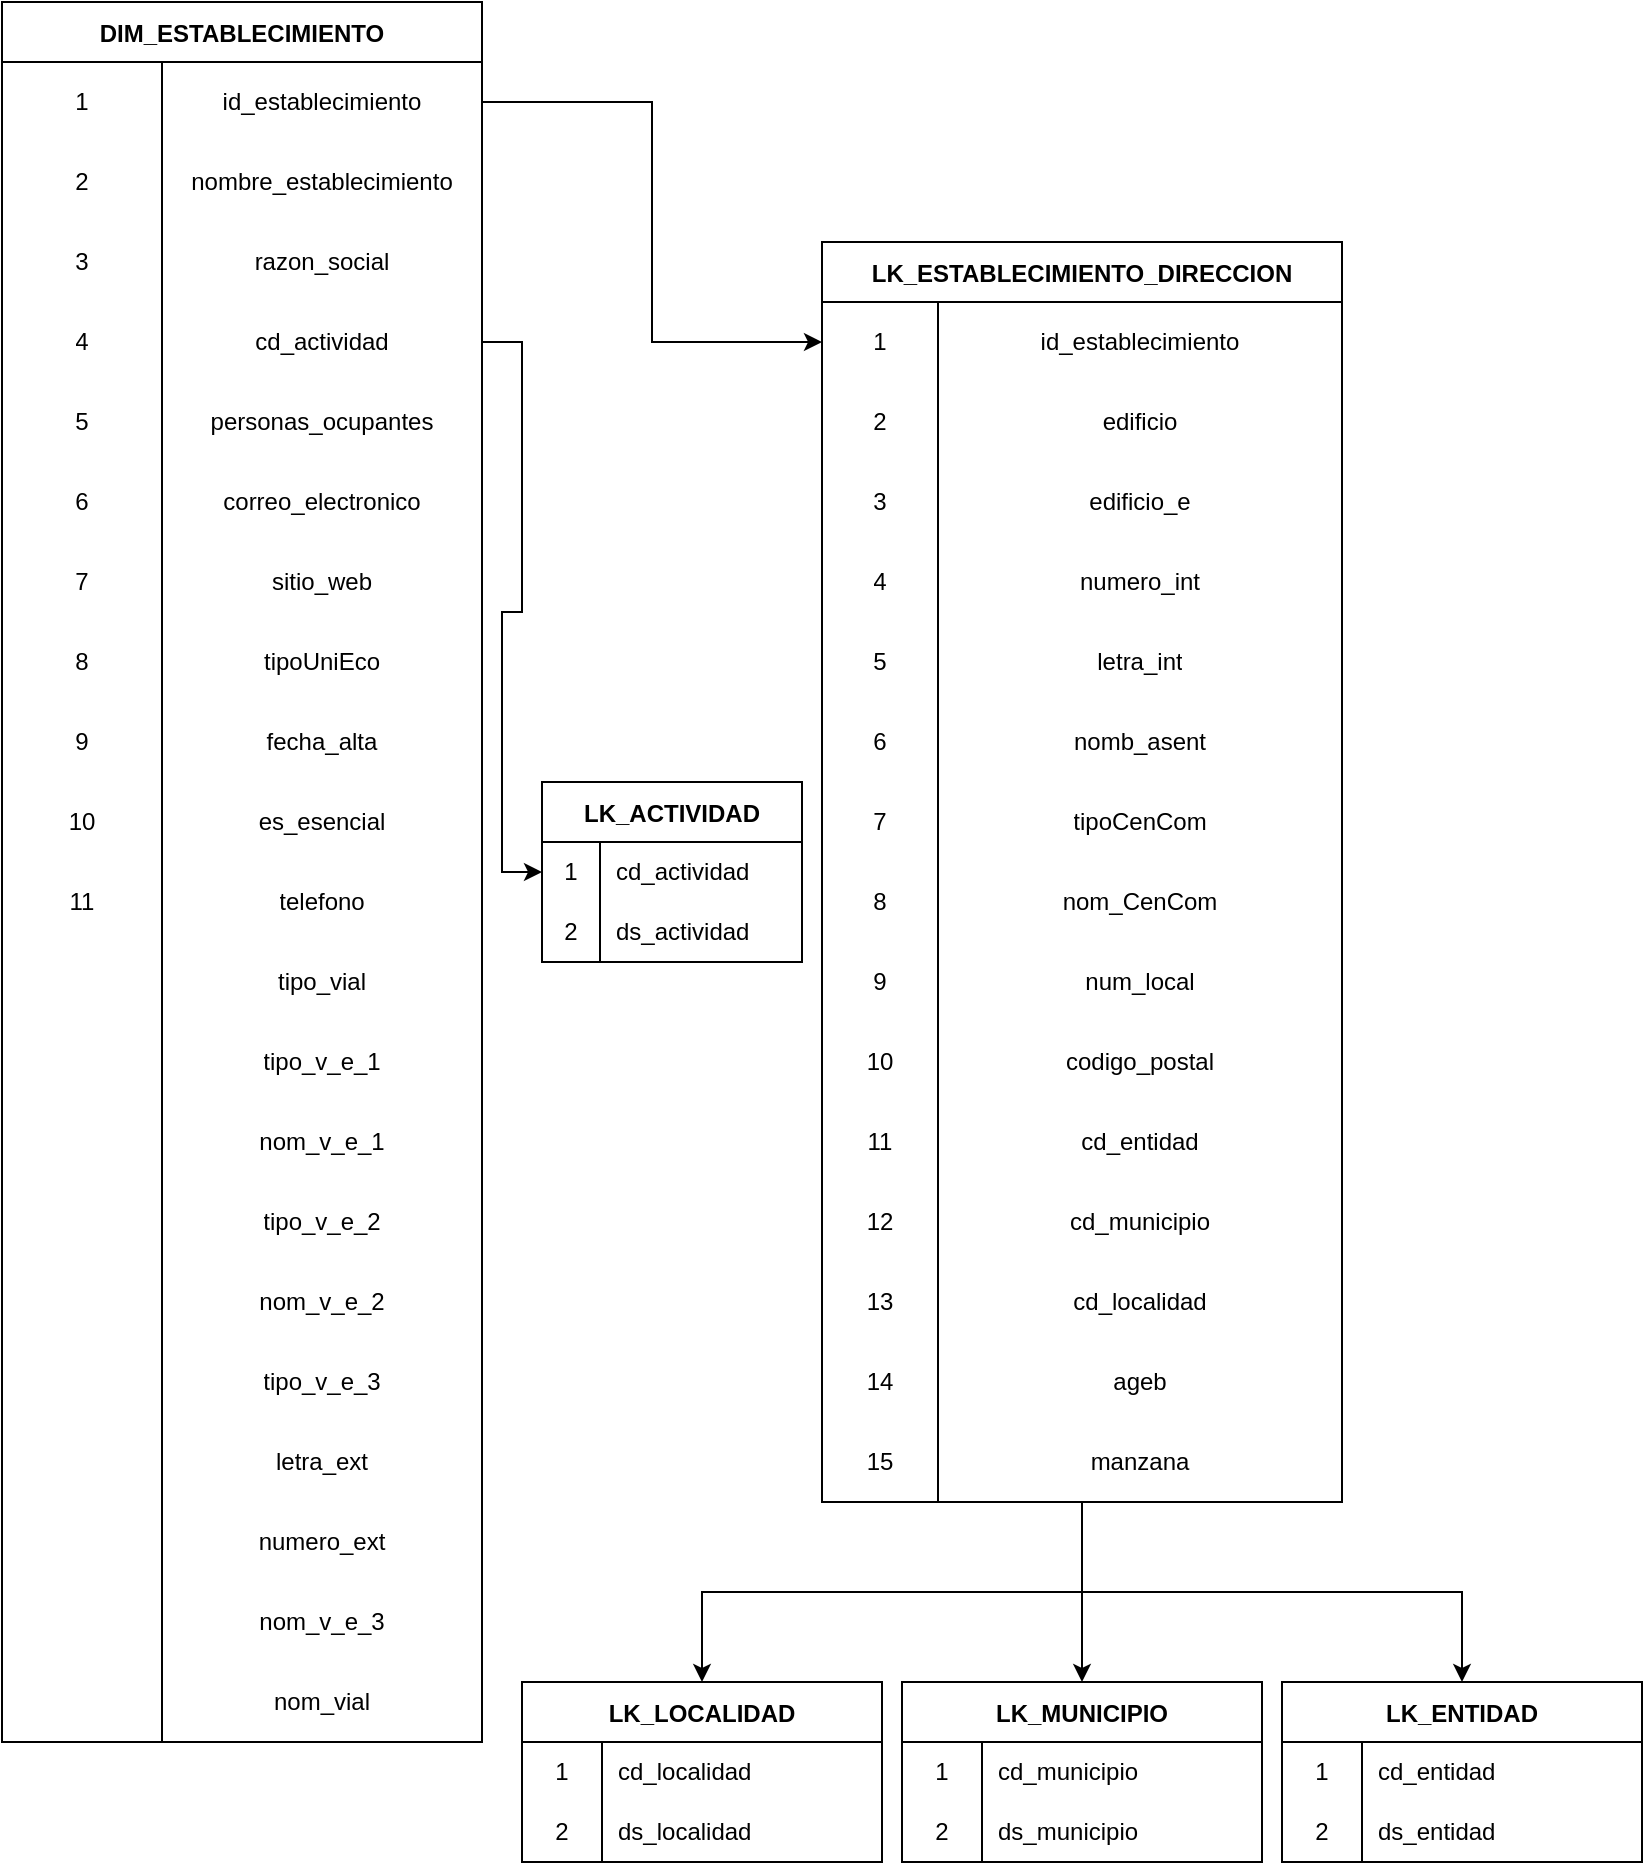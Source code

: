 <mxfile version="20.5.1" type="github">
  <diagram id="R2lEEEUBdFMjLlhIrx00" name="Page-1">
    <mxGraphModel dx="2031" dy="1089" grid="1" gridSize="10" guides="1" tooltips="1" connect="1" arrows="1" fold="1" page="1" pageScale="1" pageWidth="850" pageHeight="1100" math="0" shadow="0" extFonts="Permanent Marker^https://fonts.googleapis.com/css?family=Permanent+Marker">
      <root>
        <mxCell id="0" />
        <mxCell id="1" parent="0" />
        <mxCell id="fJDKYjks0tfCawxSpTPQ-397" style="edgeStyle=orthogonalEdgeStyle;rounded=0;orthogonalLoop=1;jettySize=auto;html=1;exitX=1;exitY=0.5;exitDx=0;exitDy=0;" edge="1" parent="1" source="fJDKYjks0tfCawxSpTPQ-106" target="fJDKYjks0tfCawxSpTPQ-233">
          <mxGeometry relative="1" as="geometry" />
        </mxCell>
        <mxCell id="fJDKYjks0tfCawxSpTPQ-82" value="DIM_ESTABLECIMIENTO" style="shape=table;startSize=30;container=1;collapsible=0;childLayout=tableLayout;fixedRows=1;rowLines=0;fontStyle=1;" vertex="1" parent="1">
          <mxGeometry x="30" y="140" width="240" height="870" as="geometry" />
        </mxCell>
        <mxCell id="fJDKYjks0tfCawxSpTPQ-106" value="" style="shape=tableRow;horizontal=0;startSize=0;swimlaneHead=0;swimlaneBody=0;top=0;left=0;bottom=0;right=0;collapsible=0;dropTarget=0;fillColor=none;points=[[0,0.5],[1,0.5]];portConstraint=eastwest;" vertex="1" parent="fJDKYjks0tfCawxSpTPQ-82">
          <mxGeometry y="30" width="240" height="40" as="geometry" />
        </mxCell>
        <mxCell id="fJDKYjks0tfCawxSpTPQ-107" value="1" style="shape=partialRectangle;html=1;whiteSpace=wrap;connectable=0;overflow=hidden;fillColor=none;top=0;left=0;bottom=0;right=0;pointerEvents=1;" vertex="1" parent="fJDKYjks0tfCawxSpTPQ-106">
          <mxGeometry width="80" height="40" as="geometry">
            <mxRectangle width="80" height="40" as="alternateBounds" />
          </mxGeometry>
        </mxCell>
        <mxCell id="fJDKYjks0tfCawxSpTPQ-165" value="&lt;pre style=&quot;box-sizing: unset; font-family: var(--jp-code-font-family); font-size: var(--jp-code-font-size); line-height: var(--jp-code-line-height); color: var(--jp-content-font-color1); border: none; margin-top: 0px; margin-bottom: 0px; padding: 0px; overflow: auto; word-break: break-all; overflow-wrap: break-word; text-align: left; background-color: rgb(255, 255, 255);&quot;&gt;id_establecimiento&lt;/pre&gt;" style="shape=partialRectangle;html=1;whiteSpace=wrap;connectable=0;overflow=hidden;fillColor=none;top=0;left=0;bottom=0;right=0;pointerEvents=1;" vertex="1" parent="fJDKYjks0tfCawxSpTPQ-106">
          <mxGeometry x="80" width="160" height="40" as="geometry">
            <mxRectangle width="160" height="40" as="alternateBounds" />
          </mxGeometry>
        </mxCell>
        <mxCell id="fJDKYjks0tfCawxSpTPQ-108" value="" style="shape=tableRow;horizontal=0;startSize=0;swimlaneHead=0;swimlaneBody=0;top=0;left=0;bottom=0;right=0;collapsible=0;dropTarget=0;fillColor=none;points=[[0,0.5],[1,0.5]];portConstraint=eastwest;" vertex="1" parent="fJDKYjks0tfCawxSpTPQ-82">
          <mxGeometry y="70" width="240" height="40" as="geometry" />
        </mxCell>
        <mxCell id="fJDKYjks0tfCawxSpTPQ-109" value="2" style="shape=partialRectangle;html=1;whiteSpace=wrap;connectable=0;overflow=hidden;fillColor=none;top=0;left=0;bottom=0;right=0;pointerEvents=1;" vertex="1" parent="fJDKYjks0tfCawxSpTPQ-108">
          <mxGeometry width="80" height="40" as="geometry">
            <mxRectangle width="80" height="40" as="alternateBounds" />
          </mxGeometry>
        </mxCell>
        <mxCell id="fJDKYjks0tfCawxSpTPQ-164" value="nombre_establecimiento" style="shape=partialRectangle;html=1;whiteSpace=wrap;connectable=0;overflow=hidden;fillColor=none;top=0;left=0;bottom=0;right=0;pointerEvents=1;" vertex="1" parent="fJDKYjks0tfCawxSpTPQ-108">
          <mxGeometry x="80" width="160" height="40" as="geometry">
            <mxRectangle width="160" height="40" as="alternateBounds" />
          </mxGeometry>
        </mxCell>
        <mxCell id="fJDKYjks0tfCawxSpTPQ-110" value="" style="shape=tableRow;horizontal=0;startSize=0;swimlaneHead=0;swimlaneBody=0;top=0;left=0;bottom=0;right=0;collapsible=0;dropTarget=0;fillColor=none;points=[[0,0.5],[1,0.5]];portConstraint=eastwest;" vertex="1" parent="fJDKYjks0tfCawxSpTPQ-82">
          <mxGeometry y="110" width="240" height="40" as="geometry" />
        </mxCell>
        <mxCell id="fJDKYjks0tfCawxSpTPQ-111" value="3" style="shape=partialRectangle;html=1;whiteSpace=wrap;connectable=0;overflow=hidden;fillColor=none;top=0;left=0;bottom=0;right=0;pointerEvents=1;" vertex="1" parent="fJDKYjks0tfCawxSpTPQ-110">
          <mxGeometry width="80" height="40" as="geometry">
            <mxRectangle width="80" height="40" as="alternateBounds" />
          </mxGeometry>
        </mxCell>
        <mxCell id="fJDKYjks0tfCawxSpTPQ-163" value="razon_social" style="shape=partialRectangle;html=1;whiteSpace=wrap;connectable=0;overflow=hidden;fillColor=none;top=0;left=0;bottom=0;right=0;pointerEvents=1;" vertex="1" parent="fJDKYjks0tfCawxSpTPQ-110">
          <mxGeometry x="80" width="160" height="40" as="geometry">
            <mxRectangle width="160" height="40" as="alternateBounds" />
          </mxGeometry>
        </mxCell>
        <mxCell id="fJDKYjks0tfCawxSpTPQ-112" value="" style="shape=tableRow;horizontal=0;startSize=0;swimlaneHead=0;swimlaneBody=0;top=0;left=0;bottom=0;right=0;collapsible=0;dropTarget=0;fillColor=none;points=[[0,0.5],[1,0.5]];portConstraint=eastwest;" vertex="1" parent="fJDKYjks0tfCawxSpTPQ-82">
          <mxGeometry y="150" width="240" height="40" as="geometry" />
        </mxCell>
        <mxCell id="fJDKYjks0tfCawxSpTPQ-113" value="4" style="shape=partialRectangle;html=1;whiteSpace=wrap;connectable=0;overflow=hidden;fillColor=none;top=0;left=0;bottom=0;right=0;pointerEvents=1;" vertex="1" parent="fJDKYjks0tfCawxSpTPQ-112">
          <mxGeometry width="80" height="40" as="geometry">
            <mxRectangle width="80" height="40" as="alternateBounds" />
          </mxGeometry>
        </mxCell>
        <mxCell id="fJDKYjks0tfCawxSpTPQ-162" value="cd_actividad" style="shape=partialRectangle;html=1;whiteSpace=wrap;connectable=0;overflow=hidden;fillColor=none;top=0;left=0;bottom=0;right=0;pointerEvents=1;" vertex="1" parent="fJDKYjks0tfCawxSpTPQ-112">
          <mxGeometry x="80" width="160" height="40" as="geometry">
            <mxRectangle width="160" height="40" as="alternateBounds" />
          </mxGeometry>
        </mxCell>
        <mxCell id="fJDKYjks0tfCawxSpTPQ-114" value="" style="shape=tableRow;horizontal=0;startSize=0;swimlaneHead=0;swimlaneBody=0;top=0;left=0;bottom=0;right=0;collapsible=0;dropTarget=0;fillColor=none;points=[[0,0.5],[1,0.5]];portConstraint=eastwest;" vertex="1" parent="fJDKYjks0tfCawxSpTPQ-82">
          <mxGeometry y="190" width="240" height="40" as="geometry" />
        </mxCell>
        <mxCell id="fJDKYjks0tfCawxSpTPQ-115" value="5" style="shape=partialRectangle;html=1;whiteSpace=wrap;connectable=0;overflow=hidden;fillColor=none;top=0;left=0;bottom=0;right=0;pointerEvents=1;" vertex="1" parent="fJDKYjks0tfCawxSpTPQ-114">
          <mxGeometry width="80" height="40" as="geometry">
            <mxRectangle width="80" height="40" as="alternateBounds" />
          </mxGeometry>
        </mxCell>
        <mxCell id="fJDKYjks0tfCawxSpTPQ-161" value="personas_ocupantes" style="shape=partialRectangle;html=1;whiteSpace=wrap;connectable=0;overflow=hidden;fillColor=none;top=0;left=0;bottom=0;right=0;pointerEvents=1;" vertex="1" parent="fJDKYjks0tfCawxSpTPQ-114">
          <mxGeometry x="80" width="160" height="40" as="geometry">
            <mxRectangle width="160" height="40" as="alternateBounds" />
          </mxGeometry>
        </mxCell>
        <mxCell id="fJDKYjks0tfCawxSpTPQ-116" value="" style="shape=tableRow;horizontal=0;startSize=0;swimlaneHead=0;swimlaneBody=0;top=0;left=0;bottom=0;right=0;collapsible=0;dropTarget=0;fillColor=none;points=[[0,0.5],[1,0.5]];portConstraint=eastwest;" vertex="1" parent="fJDKYjks0tfCawxSpTPQ-82">
          <mxGeometry y="230" width="240" height="40" as="geometry" />
        </mxCell>
        <mxCell id="fJDKYjks0tfCawxSpTPQ-117" value="6" style="shape=partialRectangle;html=1;whiteSpace=wrap;connectable=0;overflow=hidden;fillColor=none;top=0;left=0;bottom=0;right=0;pointerEvents=1;" vertex="1" parent="fJDKYjks0tfCawxSpTPQ-116">
          <mxGeometry width="80" height="40" as="geometry">
            <mxRectangle width="80" height="40" as="alternateBounds" />
          </mxGeometry>
        </mxCell>
        <mxCell id="fJDKYjks0tfCawxSpTPQ-160" value="correo_electronico" style="shape=partialRectangle;html=1;whiteSpace=wrap;connectable=0;overflow=hidden;fillColor=none;top=0;left=0;bottom=0;right=0;pointerEvents=1;" vertex="1" parent="fJDKYjks0tfCawxSpTPQ-116">
          <mxGeometry x="80" width="160" height="40" as="geometry">
            <mxRectangle width="160" height="40" as="alternateBounds" />
          </mxGeometry>
        </mxCell>
        <mxCell id="fJDKYjks0tfCawxSpTPQ-118" value="" style="shape=tableRow;horizontal=0;startSize=0;swimlaneHead=0;swimlaneBody=0;top=0;left=0;bottom=0;right=0;collapsible=0;dropTarget=0;fillColor=none;points=[[0,0.5],[1,0.5]];portConstraint=eastwest;" vertex="1" parent="fJDKYjks0tfCawxSpTPQ-82">
          <mxGeometry y="270" width="240" height="40" as="geometry" />
        </mxCell>
        <mxCell id="fJDKYjks0tfCawxSpTPQ-119" value="7" style="shape=partialRectangle;html=1;whiteSpace=wrap;connectable=0;overflow=hidden;fillColor=none;top=0;left=0;bottom=0;right=0;pointerEvents=1;" vertex="1" parent="fJDKYjks0tfCawxSpTPQ-118">
          <mxGeometry width="80" height="40" as="geometry">
            <mxRectangle width="80" height="40" as="alternateBounds" />
          </mxGeometry>
        </mxCell>
        <mxCell id="fJDKYjks0tfCawxSpTPQ-159" value="sitio_web" style="shape=partialRectangle;html=1;whiteSpace=wrap;connectable=0;overflow=hidden;fillColor=none;top=0;left=0;bottom=0;right=0;pointerEvents=1;" vertex="1" parent="fJDKYjks0tfCawxSpTPQ-118">
          <mxGeometry x="80" width="160" height="40" as="geometry">
            <mxRectangle width="160" height="40" as="alternateBounds" />
          </mxGeometry>
        </mxCell>
        <mxCell id="fJDKYjks0tfCawxSpTPQ-120" value="" style="shape=tableRow;horizontal=0;startSize=0;swimlaneHead=0;swimlaneBody=0;top=0;left=0;bottom=0;right=0;collapsible=0;dropTarget=0;fillColor=none;points=[[0,0.5],[1,0.5]];portConstraint=eastwest;" vertex="1" parent="fJDKYjks0tfCawxSpTPQ-82">
          <mxGeometry y="310" width="240" height="40" as="geometry" />
        </mxCell>
        <mxCell id="fJDKYjks0tfCawxSpTPQ-121" value="8" style="shape=partialRectangle;html=1;whiteSpace=wrap;connectable=0;overflow=hidden;fillColor=none;top=0;left=0;bottom=0;right=0;pointerEvents=1;" vertex="1" parent="fJDKYjks0tfCawxSpTPQ-120">
          <mxGeometry width="80" height="40" as="geometry">
            <mxRectangle width="80" height="40" as="alternateBounds" />
          </mxGeometry>
        </mxCell>
        <mxCell id="fJDKYjks0tfCawxSpTPQ-158" value="tipoUniEco" style="shape=partialRectangle;html=1;whiteSpace=wrap;connectable=0;overflow=hidden;fillColor=none;top=0;left=0;bottom=0;right=0;pointerEvents=1;" vertex="1" parent="fJDKYjks0tfCawxSpTPQ-120">
          <mxGeometry x="80" width="160" height="40" as="geometry">
            <mxRectangle width="160" height="40" as="alternateBounds" />
          </mxGeometry>
        </mxCell>
        <mxCell id="fJDKYjks0tfCawxSpTPQ-122" value="" style="shape=tableRow;horizontal=0;startSize=0;swimlaneHead=0;swimlaneBody=0;top=0;left=0;bottom=0;right=0;collapsible=0;dropTarget=0;fillColor=none;points=[[0,0.5],[1,0.5]];portConstraint=eastwest;" vertex="1" parent="fJDKYjks0tfCawxSpTPQ-82">
          <mxGeometry y="350" width="240" height="40" as="geometry" />
        </mxCell>
        <mxCell id="fJDKYjks0tfCawxSpTPQ-123" value="9" style="shape=partialRectangle;html=1;whiteSpace=wrap;connectable=0;overflow=hidden;fillColor=none;top=0;left=0;bottom=0;right=0;pointerEvents=1;" vertex="1" parent="fJDKYjks0tfCawxSpTPQ-122">
          <mxGeometry width="80" height="40" as="geometry">
            <mxRectangle width="80" height="40" as="alternateBounds" />
          </mxGeometry>
        </mxCell>
        <mxCell id="fJDKYjks0tfCawxSpTPQ-157" value="fecha_alta" style="shape=partialRectangle;html=1;whiteSpace=wrap;connectable=0;overflow=hidden;fillColor=none;top=0;left=0;bottom=0;right=0;pointerEvents=1;" vertex="1" parent="fJDKYjks0tfCawxSpTPQ-122">
          <mxGeometry x="80" width="160" height="40" as="geometry">
            <mxRectangle width="160" height="40" as="alternateBounds" />
          </mxGeometry>
        </mxCell>
        <mxCell id="fJDKYjks0tfCawxSpTPQ-124" value="" style="shape=tableRow;horizontal=0;startSize=0;swimlaneHead=0;swimlaneBody=0;top=0;left=0;bottom=0;right=0;collapsible=0;dropTarget=0;fillColor=none;points=[[0,0.5],[1,0.5]];portConstraint=eastwest;" vertex="1" parent="fJDKYjks0tfCawxSpTPQ-82">
          <mxGeometry y="390" width="240" height="40" as="geometry" />
        </mxCell>
        <mxCell id="fJDKYjks0tfCawxSpTPQ-125" value="10" style="shape=partialRectangle;html=1;whiteSpace=wrap;connectable=0;overflow=hidden;fillColor=none;top=0;left=0;bottom=0;right=0;pointerEvents=1;" vertex="1" parent="fJDKYjks0tfCawxSpTPQ-124">
          <mxGeometry width="80" height="40" as="geometry">
            <mxRectangle width="80" height="40" as="alternateBounds" />
          </mxGeometry>
        </mxCell>
        <mxCell id="fJDKYjks0tfCawxSpTPQ-156" value="es_esencial" style="shape=partialRectangle;html=1;whiteSpace=wrap;connectable=0;overflow=hidden;fillColor=none;top=0;left=0;bottom=0;right=0;pointerEvents=1;" vertex="1" parent="fJDKYjks0tfCawxSpTPQ-124">
          <mxGeometry x="80" width="160" height="40" as="geometry">
            <mxRectangle width="160" height="40" as="alternateBounds" />
          </mxGeometry>
        </mxCell>
        <mxCell id="fJDKYjks0tfCawxSpTPQ-285" value="" style="shape=tableRow;horizontal=0;startSize=0;swimlaneHead=0;swimlaneBody=0;top=0;left=0;bottom=0;right=0;collapsible=0;dropTarget=0;fillColor=none;points=[[0,0.5],[1,0.5]];portConstraint=eastwest;" vertex="1" parent="fJDKYjks0tfCawxSpTPQ-82">
          <mxGeometry y="430" width="240" height="40" as="geometry" />
        </mxCell>
        <mxCell id="fJDKYjks0tfCawxSpTPQ-286" value="11" style="shape=partialRectangle;html=1;whiteSpace=wrap;connectable=0;overflow=hidden;fillColor=none;top=0;left=0;bottom=0;right=0;pointerEvents=1;" vertex="1" parent="fJDKYjks0tfCawxSpTPQ-285">
          <mxGeometry width="80" height="40" as="geometry">
            <mxRectangle width="80" height="40" as="alternateBounds" />
          </mxGeometry>
        </mxCell>
        <mxCell id="fJDKYjks0tfCawxSpTPQ-287" value="telefono" style="shape=partialRectangle;html=1;whiteSpace=wrap;connectable=0;overflow=hidden;fillColor=none;top=0;left=0;bottom=0;right=0;pointerEvents=1;" vertex="1" parent="fJDKYjks0tfCawxSpTPQ-285">
          <mxGeometry x="80" width="160" height="40" as="geometry">
            <mxRectangle width="160" height="40" as="alternateBounds" />
          </mxGeometry>
        </mxCell>
        <mxCell id="fJDKYjks0tfCawxSpTPQ-239" value="" style="shape=tableRow;horizontal=0;startSize=0;swimlaneHead=0;swimlaneBody=0;top=0;left=0;bottom=0;right=0;collapsible=0;dropTarget=0;fillColor=none;points=[[0,0.5],[1,0.5]];portConstraint=eastwest;" vertex="1" parent="fJDKYjks0tfCawxSpTPQ-82">
          <mxGeometry y="470" width="240" height="40" as="geometry" />
        </mxCell>
        <mxCell id="fJDKYjks0tfCawxSpTPQ-240" value="" style="shape=partialRectangle;html=1;whiteSpace=wrap;connectable=0;overflow=hidden;fillColor=none;top=0;left=0;bottom=0;right=0;pointerEvents=1;" vertex="1" parent="fJDKYjks0tfCawxSpTPQ-239">
          <mxGeometry width="80" height="40" as="geometry">
            <mxRectangle width="80" height="40" as="alternateBounds" />
          </mxGeometry>
        </mxCell>
        <mxCell id="fJDKYjks0tfCawxSpTPQ-241" value="tipo_vial" style="shape=partialRectangle;html=1;whiteSpace=wrap;connectable=0;overflow=hidden;fillColor=none;top=0;left=0;bottom=0;right=0;pointerEvents=1;" vertex="1" parent="fJDKYjks0tfCawxSpTPQ-239">
          <mxGeometry x="80" width="160" height="40" as="geometry">
            <mxRectangle width="160" height="40" as="alternateBounds" />
          </mxGeometry>
        </mxCell>
        <mxCell id="fJDKYjks0tfCawxSpTPQ-245" value="" style="shape=tableRow;horizontal=0;startSize=0;swimlaneHead=0;swimlaneBody=0;top=0;left=0;bottom=0;right=0;collapsible=0;dropTarget=0;fillColor=none;points=[[0,0.5],[1,0.5]];portConstraint=eastwest;" vertex="1" parent="fJDKYjks0tfCawxSpTPQ-82">
          <mxGeometry y="510" width="240" height="40" as="geometry" />
        </mxCell>
        <mxCell id="fJDKYjks0tfCawxSpTPQ-246" value="" style="shape=partialRectangle;html=1;whiteSpace=wrap;connectable=0;overflow=hidden;fillColor=none;top=0;left=0;bottom=0;right=0;pointerEvents=1;" vertex="1" parent="fJDKYjks0tfCawxSpTPQ-245">
          <mxGeometry width="80" height="40" as="geometry">
            <mxRectangle width="80" height="40" as="alternateBounds" />
          </mxGeometry>
        </mxCell>
        <mxCell id="fJDKYjks0tfCawxSpTPQ-247" value="tipo_v_e_1" style="shape=partialRectangle;html=1;whiteSpace=wrap;connectable=0;overflow=hidden;fillColor=none;top=0;left=0;bottom=0;right=0;pointerEvents=1;" vertex="1" parent="fJDKYjks0tfCawxSpTPQ-245">
          <mxGeometry x="80" width="160" height="40" as="geometry">
            <mxRectangle width="160" height="40" as="alternateBounds" />
          </mxGeometry>
        </mxCell>
        <mxCell id="fJDKYjks0tfCawxSpTPQ-248" value="" style="shape=tableRow;horizontal=0;startSize=0;swimlaneHead=0;swimlaneBody=0;top=0;left=0;bottom=0;right=0;collapsible=0;dropTarget=0;fillColor=none;points=[[0,0.5],[1,0.5]];portConstraint=eastwest;" vertex="1" parent="fJDKYjks0tfCawxSpTPQ-82">
          <mxGeometry y="550" width="240" height="40" as="geometry" />
        </mxCell>
        <mxCell id="fJDKYjks0tfCawxSpTPQ-249" value="" style="shape=partialRectangle;html=1;whiteSpace=wrap;connectable=0;overflow=hidden;fillColor=none;top=0;left=0;bottom=0;right=0;pointerEvents=1;" vertex="1" parent="fJDKYjks0tfCawxSpTPQ-248">
          <mxGeometry width="80" height="40" as="geometry">
            <mxRectangle width="80" height="40" as="alternateBounds" />
          </mxGeometry>
        </mxCell>
        <mxCell id="fJDKYjks0tfCawxSpTPQ-250" value="nom_v_e_1" style="shape=partialRectangle;html=1;whiteSpace=wrap;connectable=0;overflow=hidden;fillColor=none;top=0;left=0;bottom=0;right=0;pointerEvents=1;" vertex="1" parent="fJDKYjks0tfCawxSpTPQ-248">
          <mxGeometry x="80" width="160" height="40" as="geometry">
            <mxRectangle width="160" height="40" as="alternateBounds" />
          </mxGeometry>
        </mxCell>
        <mxCell id="fJDKYjks0tfCawxSpTPQ-251" value="" style="shape=tableRow;horizontal=0;startSize=0;swimlaneHead=0;swimlaneBody=0;top=0;left=0;bottom=0;right=0;collapsible=0;dropTarget=0;fillColor=none;points=[[0,0.5],[1,0.5]];portConstraint=eastwest;" vertex="1" parent="fJDKYjks0tfCawxSpTPQ-82">
          <mxGeometry y="590" width="240" height="40" as="geometry" />
        </mxCell>
        <mxCell id="fJDKYjks0tfCawxSpTPQ-252" value="" style="shape=partialRectangle;html=1;whiteSpace=wrap;connectable=0;overflow=hidden;fillColor=none;top=0;left=0;bottom=0;right=0;pointerEvents=1;" vertex="1" parent="fJDKYjks0tfCawxSpTPQ-251">
          <mxGeometry width="80" height="40" as="geometry">
            <mxRectangle width="80" height="40" as="alternateBounds" />
          </mxGeometry>
        </mxCell>
        <mxCell id="fJDKYjks0tfCawxSpTPQ-253" value="tipo_v_e_2" style="shape=partialRectangle;html=1;whiteSpace=wrap;connectable=0;overflow=hidden;fillColor=none;top=0;left=0;bottom=0;right=0;pointerEvents=1;" vertex="1" parent="fJDKYjks0tfCawxSpTPQ-251">
          <mxGeometry x="80" width="160" height="40" as="geometry">
            <mxRectangle width="160" height="40" as="alternateBounds" />
          </mxGeometry>
        </mxCell>
        <mxCell id="fJDKYjks0tfCawxSpTPQ-254" value="" style="shape=tableRow;horizontal=0;startSize=0;swimlaneHead=0;swimlaneBody=0;top=0;left=0;bottom=0;right=0;collapsible=0;dropTarget=0;fillColor=none;points=[[0,0.5],[1,0.5]];portConstraint=eastwest;" vertex="1" parent="fJDKYjks0tfCawxSpTPQ-82">
          <mxGeometry y="630" width="240" height="40" as="geometry" />
        </mxCell>
        <mxCell id="fJDKYjks0tfCawxSpTPQ-255" value="" style="shape=partialRectangle;html=1;whiteSpace=wrap;connectable=0;overflow=hidden;fillColor=none;top=0;left=0;bottom=0;right=0;pointerEvents=1;" vertex="1" parent="fJDKYjks0tfCawxSpTPQ-254">
          <mxGeometry width="80" height="40" as="geometry">
            <mxRectangle width="80" height="40" as="alternateBounds" />
          </mxGeometry>
        </mxCell>
        <mxCell id="fJDKYjks0tfCawxSpTPQ-256" value="nom_v_e_2" style="shape=partialRectangle;html=1;whiteSpace=wrap;connectable=0;overflow=hidden;fillColor=none;top=0;left=0;bottom=0;right=0;pointerEvents=1;" vertex="1" parent="fJDKYjks0tfCawxSpTPQ-254">
          <mxGeometry x="80" width="160" height="40" as="geometry">
            <mxRectangle width="160" height="40" as="alternateBounds" />
          </mxGeometry>
        </mxCell>
        <mxCell id="fJDKYjks0tfCawxSpTPQ-257" value="" style="shape=tableRow;horizontal=0;startSize=0;swimlaneHead=0;swimlaneBody=0;top=0;left=0;bottom=0;right=0;collapsible=0;dropTarget=0;fillColor=none;points=[[0,0.5],[1,0.5]];portConstraint=eastwest;" vertex="1" parent="fJDKYjks0tfCawxSpTPQ-82">
          <mxGeometry y="670" width="240" height="40" as="geometry" />
        </mxCell>
        <mxCell id="fJDKYjks0tfCawxSpTPQ-258" value="" style="shape=partialRectangle;html=1;whiteSpace=wrap;connectable=0;overflow=hidden;fillColor=none;top=0;left=0;bottom=0;right=0;pointerEvents=1;" vertex="1" parent="fJDKYjks0tfCawxSpTPQ-257">
          <mxGeometry width="80" height="40" as="geometry">
            <mxRectangle width="80" height="40" as="alternateBounds" />
          </mxGeometry>
        </mxCell>
        <mxCell id="fJDKYjks0tfCawxSpTPQ-259" value="tipo_v_e_3" style="shape=partialRectangle;html=1;whiteSpace=wrap;connectable=0;overflow=hidden;fillColor=none;top=0;left=0;bottom=0;right=0;pointerEvents=1;" vertex="1" parent="fJDKYjks0tfCawxSpTPQ-257">
          <mxGeometry x="80" width="160" height="40" as="geometry">
            <mxRectangle width="160" height="40" as="alternateBounds" />
          </mxGeometry>
        </mxCell>
        <mxCell id="fJDKYjks0tfCawxSpTPQ-266" value="" style="shape=tableRow;horizontal=0;startSize=0;swimlaneHead=0;swimlaneBody=0;top=0;left=0;bottom=0;right=0;collapsible=0;dropTarget=0;fillColor=none;points=[[0,0.5],[1,0.5]];portConstraint=eastwest;" vertex="1" parent="fJDKYjks0tfCawxSpTPQ-82">
          <mxGeometry y="710" width="240" height="40" as="geometry" />
        </mxCell>
        <mxCell id="fJDKYjks0tfCawxSpTPQ-267" value="" style="shape=partialRectangle;html=1;whiteSpace=wrap;connectable=0;overflow=hidden;fillColor=none;top=0;left=0;bottom=0;right=0;pointerEvents=1;" vertex="1" parent="fJDKYjks0tfCawxSpTPQ-266">
          <mxGeometry width="80" height="40" as="geometry">
            <mxRectangle width="80" height="40" as="alternateBounds" />
          </mxGeometry>
        </mxCell>
        <mxCell id="fJDKYjks0tfCawxSpTPQ-268" value="letra_ext" style="shape=partialRectangle;html=1;whiteSpace=wrap;connectable=0;overflow=hidden;fillColor=none;top=0;left=0;bottom=0;right=0;pointerEvents=1;" vertex="1" parent="fJDKYjks0tfCawxSpTPQ-266">
          <mxGeometry x="80" width="160" height="40" as="geometry">
            <mxRectangle width="160" height="40" as="alternateBounds" />
          </mxGeometry>
        </mxCell>
        <mxCell id="fJDKYjks0tfCawxSpTPQ-263" value="" style="shape=tableRow;horizontal=0;startSize=0;swimlaneHead=0;swimlaneBody=0;top=0;left=0;bottom=0;right=0;collapsible=0;dropTarget=0;fillColor=none;points=[[0,0.5],[1,0.5]];portConstraint=eastwest;" vertex="1" parent="fJDKYjks0tfCawxSpTPQ-82">
          <mxGeometry y="750" width="240" height="40" as="geometry" />
        </mxCell>
        <mxCell id="fJDKYjks0tfCawxSpTPQ-264" value="" style="shape=partialRectangle;html=1;whiteSpace=wrap;connectable=0;overflow=hidden;fillColor=none;top=0;left=0;bottom=0;right=0;pointerEvents=1;" vertex="1" parent="fJDKYjks0tfCawxSpTPQ-263">
          <mxGeometry width="80" height="40" as="geometry">
            <mxRectangle width="80" height="40" as="alternateBounds" />
          </mxGeometry>
        </mxCell>
        <mxCell id="fJDKYjks0tfCawxSpTPQ-265" value="numero_ext" style="shape=partialRectangle;html=1;whiteSpace=wrap;connectable=0;overflow=hidden;fillColor=none;top=0;left=0;bottom=0;right=0;pointerEvents=1;" vertex="1" parent="fJDKYjks0tfCawxSpTPQ-263">
          <mxGeometry x="80" width="160" height="40" as="geometry">
            <mxRectangle width="160" height="40" as="alternateBounds" />
          </mxGeometry>
        </mxCell>
        <mxCell id="fJDKYjks0tfCawxSpTPQ-260" value="" style="shape=tableRow;horizontal=0;startSize=0;swimlaneHead=0;swimlaneBody=0;top=0;left=0;bottom=0;right=0;collapsible=0;dropTarget=0;fillColor=none;points=[[0,0.5],[1,0.5]];portConstraint=eastwest;" vertex="1" parent="fJDKYjks0tfCawxSpTPQ-82">
          <mxGeometry y="790" width="240" height="40" as="geometry" />
        </mxCell>
        <mxCell id="fJDKYjks0tfCawxSpTPQ-261" value="" style="shape=partialRectangle;html=1;whiteSpace=wrap;connectable=0;overflow=hidden;fillColor=none;top=0;left=0;bottom=0;right=0;pointerEvents=1;" vertex="1" parent="fJDKYjks0tfCawxSpTPQ-260">
          <mxGeometry width="80" height="40" as="geometry">
            <mxRectangle width="80" height="40" as="alternateBounds" />
          </mxGeometry>
        </mxCell>
        <mxCell id="fJDKYjks0tfCawxSpTPQ-262" value="nom_v_e_3" style="shape=partialRectangle;html=1;whiteSpace=wrap;connectable=0;overflow=hidden;fillColor=none;top=0;left=0;bottom=0;right=0;pointerEvents=1;" vertex="1" parent="fJDKYjks0tfCawxSpTPQ-260">
          <mxGeometry x="80" width="160" height="40" as="geometry">
            <mxRectangle width="160" height="40" as="alternateBounds" />
          </mxGeometry>
        </mxCell>
        <mxCell id="fJDKYjks0tfCawxSpTPQ-242" value="" style="shape=tableRow;horizontal=0;startSize=0;swimlaneHead=0;swimlaneBody=0;top=0;left=0;bottom=0;right=0;collapsible=0;dropTarget=0;fillColor=none;points=[[0,0.5],[1,0.5]];portConstraint=eastwest;" vertex="1" parent="fJDKYjks0tfCawxSpTPQ-82">
          <mxGeometry y="830" width="240" height="40" as="geometry" />
        </mxCell>
        <mxCell id="fJDKYjks0tfCawxSpTPQ-243" value="" style="shape=partialRectangle;html=1;whiteSpace=wrap;connectable=0;overflow=hidden;fillColor=none;top=0;left=0;bottom=0;right=0;pointerEvents=1;" vertex="1" parent="fJDKYjks0tfCawxSpTPQ-242">
          <mxGeometry width="80" height="40" as="geometry">
            <mxRectangle width="80" height="40" as="alternateBounds" />
          </mxGeometry>
        </mxCell>
        <mxCell id="fJDKYjks0tfCawxSpTPQ-244" value="nom_vial" style="shape=partialRectangle;html=1;whiteSpace=wrap;connectable=0;overflow=hidden;fillColor=none;top=0;left=0;bottom=0;right=0;pointerEvents=1;" vertex="1" parent="fJDKYjks0tfCawxSpTPQ-242">
          <mxGeometry x="80" width="160" height="40" as="geometry">
            <mxRectangle width="160" height="40" as="alternateBounds" />
          </mxGeometry>
        </mxCell>
        <mxCell id="fJDKYjks0tfCawxSpTPQ-166" value="LK_ACTIVIDAD" style="shape=table;startSize=30;container=1;collapsible=0;childLayout=tableLayout;fixedRows=1;rowLines=0;fontStyle=1;" vertex="1" parent="1">
          <mxGeometry x="300" y="530" width="130" height="90" as="geometry" />
        </mxCell>
        <mxCell id="fJDKYjks0tfCawxSpTPQ-167" value="" style="shape=tableRow;horizontal=0;startSize=0;swimlaneHead=0;swimlaneBody=0;top=0;left=0;bottom=0;right=0;collapsible=0;dropTarget=0;fillColor=none;points=[[0,0.5],[1,0.5]];portConstraint=eastwest;" vertex="1" parent="fJDKYjks0tfCawxSpTPQ-166">
          <mxGeometry y="30" width="130" height="30" as="geometry" />
        </mxCell>
        <mxCell id="fJDKYjks0tfCawxSpTPQ-168" value="1" style="shape=partialRectangle;html=1;whiteSpace=wrap;connectable=0;fillColor=none;top=0;left=0;bottom=0;right=0;overflow=hidden;pointerEvents=1;" vertex="1" parent="fJDKYjks0tfCawxSpTPQ-167">
          <mxGeometry width="29" height="30" as="geometry">
            <mxRectangle width="29" height="30" as="alternateBounds" />
          </mxGeometry>
        </mxCell>
        <mxCell id="fJDKYjks0tfCawxSpTPQ-169" value="cd_actividad" style="shape=partialRectangle;html=1;whiteSpace=wrap;connectable=0;fillColor=none;top=0;left=0;bottom=0;right=0;align=left;spacingLeft=6;overflow=hidden;" vertex="1" parent="fJDKYjks0tfCawxSpTPQ-167">
          <mxGeometry x="29" width="101" height="30" as="geometry">
            <mxRectangle width="101" height="30" as="alternateBounds" />
          </mxGeometry>
        </mxCell>
        <mxCell id="fJDKYjks0tfCawxSpTPQ-170" value="" style="shape=tableRow;horizontal=0;startSize=0;swimlaneHead=0;swimlaneBody=0;top=0;left=0;bottom=0;right=0;collapsible=0;dropTarget=0;fillColor=none;points=[[0,0.5],[1,0.5]];portConstraint=eastwest;" vertex="1" parent="fJDKYjks0tfCawxSpTPQ-166">
          <mxGeometry y="60" width="130" height="30" as="geometry" />
        </mxCell>
        <mxCell id="fJDKYjks0tfCawxSpTPQ-171" value="2" style="shape=partialRectangle;html=1;whiteSpace=wrap;connectable=0;fillColor=none;top=0;left=0;bottom=0;right=0;overflow=hidden;" vertex="1" parent="fJDKYjks0tfCawxSpTPQ-170">
          <mxGeometry width="29" height="30" as="geometry">
            <mxRectangle width="29" height="30" as="alternateBounds" />
          </mxGeometry>
        </mxCell>
        <mxCell id="fJDKYjks0tfCawxSpTPQ-172" value="ds_actividad" style="shape=partialRectangle;html=1;whiteSpace=wrap;connectable=0;fillColor=none;top=0;left=0;bottom=0;right=0;align=left;spacingLeft=6;overflow=hidden;" vertex="1" parent="fJDKYjks0tfCawxSpTPQ-170">
          <mxGeometry x="29" width="101" height="30" as="geometry">
            <mxRectangle width="101" height="30" as="alternateBounds" />
          </mxGeometry>
        </mxCell>
        <mxCell id="fJDKYjks0tfCawxSpTPQ-208" value="LK_ENTIDAD" style="shape=table;startSize=30;container=1;collapsible=0;childLayout=tableLayout;fixedRows=1;rowLines=0;fontStyle=1;" vertex="1" parent="1">
          <mxGeometry x="670" y="980" width="180" height="90" as="geometry" />
        </mxCell>
        <mxCell id="fJDKYjks0tfCawxSpTPQ-209" value="" style="shape=tableRow;horizontal=0;startSize=0;swimlaneHead=0;swimlaneBody=0;top=0;left=0;bottom=0;right=0;collapsible=0;dropTarget=0;fillColor=none;points=[[0,0.5],[1,0.5]];portConstraint=eastwest;" vertex="1" parent="fJDKYjks0tfCawxSpTPQ-208">
          <mxGeometry y="30" width="180" height="30" as="geometry" />
        </mxCell>
        <mxCell id="fJDKYjks0tfCawxSpTPQ-210" value="1" style="shape=partialRectangle;html=1;whiteSpace=wrap;connectable=0;fillColor=none;top=0;left=0;bottom=0;right=0;overflow=hidden;pointerEvents=1;" vertex="1" parent="fJDKYjks0tfCawxSpTPQ-209">
          <mxGeometry width="40" height="30" as="geometry">
            <mxRectangle width="40" height="30" as="alternateBounds" />
          </mxGeometry>
        </mxCell>
        <mxCell id="fJDKYjks0tfCawxSpTPQ-211" value="cd_entidad" style="shape=partialRectangle;html=1;whiteSpace=wrap;connectable=0;fillColor=none;top=0;left=0;bottom=0;right=0;align=left;spacingLeft=6;overflow=hidden;" vertex="1" parent="fJDKYjks0tfCawxSpTPQ-209">
          <mxGeometry x="40" width="140" height="30" as="geometry">
            <mxRectangle width="140" height="30" as="alternateBounds" />
          </mxGeometry>
        </mxCell>
        <mxCell id="fJDKYjks0tfCawxSpTPQ-212" value="" style="shape=tableRow;horizontal=0;startSize=0;swimlaneHead=0;swimlaneBody=0;top=0;left=0;bottom=0;right=0;collapsible=0;dropTarget=0;fillColor=none;points=[[0,0.5],[1,0.5]];portConstraint=eastwest;" vertex="1" parent="fJDKYjks0tfCawxSpTPQ-208">
          <mxGeometry y="60" width="180" height="30" as="geometry" />
        </mxCell>
        <mxCell id="fJDKYjks0tfCawxSpTPQ-213" value="2" style="shape=partialRectangle;html=1;whiteSpace=wrap;connectable=0;fillColor=none;top=0;left=0;bottom=0;right=0;overflow=hidden;" vertex="1" parent="fJDKYjks0tfCawxSpTPQ-212">
          <mxGeometry width="40" height="30" as="geometry">
            <mxRectangle width="40" height="30" as="alternateBounds" />
          </mxGeometry>
        </mxCell>
        <mxCell id="fJDKYjks0tfCawxSpTPQ-214" value="ds_entidad" style="shape=partialRectangle;html=1;whiteSpace=wrap;connectable=0;fillColor=none;top=0;left=0;bottom=0;right=0;align=left;spacingLeft=6;overflow=hidden;" vertex="1" parent="fJDKYjks0tfCawxSpTPQ-212">
          <mxGeometry x="40" width="140" height="30" as="geometry">
            <mxRectangle width="140" height="30" as="alternateBounds" />
          </mxGeometry>
        </mxCell>
        <mxCell id="fJDKYjks0tfCawxSpTPQ-218" value="LK_MUNICIPIO" style="shape=table;startSize=30;container=1;collapsible=0;childLayout=tableLayout;fixedRows=1;rowLines=0;fontStyle=1;" vertex="1" parent="1">
          <mxGeometry x="480" y="980" width="180" height="90" as="geometry" />
        </mxCell>
        <mxCell id="fJDKYjks0tfCawxSpTPQ-219" value="" style="shape=tableRow;horizontal=0;startSize=0;swimlaneHead=0;swimlaneBody=0;top=0;left=0;bottom=0;right=0;collapsible=0;dropTarget=0;fillColor=none;points=[[0,0.5],[1,0.5]];portConstraint=eastwest;" vertex="1" parent="fJDKYjks0tfCawxSpTPQ-218">
          <mxGeometry y="30" width="180" height="30" as="geometry" />
        </mxCell>
        <mxCell id="fJDKYjks0tfCawxSpTPQ-220" value="1" style="shape=partialRectangle;html=1;whiteSpace=wrap;connectable=0;fillColor=none;top=0;left=0;bottom=0;right=0;overflow=hidden;pointerEvents=1;" vertex="1" parent="fJDKYjks0tfCawxSpTPQ-219">
          <mxGeometry width="40" height="30" as="geometry">
            <mxRectangle width="40" height="30" as="alternateBounds" />
          </mxGeometry>
        </mxCell>
        <mxCell id="fJDKYjks0tfCawxSpTPQ-221" value="cd_municipio" style="shape=partialRectangle;html=1;whiteSpace=wrap;connectable=0;fillColor=none;top=0;left=0;bottom=0;right=0;align=left;spacingLeft=6;overflow=hidden;" vertex="1" parent="fJDKYjks0tfCawxSpTPQ-219">
          <mxGeometry x="40" width="140" height="30" as="geometry">
            <mxRectangle width="140" height="30" as="alternateBounds" />
          </mxGeometry>
        </mxCell>
        <mxCell id="fJDKYjks0tfCawxSpTPQ-222" value="" style="shape=tableRow;horizontal=0;startSize=0;swimlaneHead=0;swimlaneBody=0;top=0;left=0;bottom=0;right=0;collapsible=0;dropTarget=0;fillColor=none;points=[[0,0.5],[1,0.5]];portConstraint=eastwest;" vertex="1" parent="fJDKYjks0tfCawxSpTPQ-218">
          <mxGeometry y="60" width="180" height="30" as="geometry" />
        </mxCell>
        <mxCell id="fJDKYjks0tfCawxSpTPQ-223" value="2" style="shape=partialRectangle;html=1;whiteSpace=wrap;connectable=0;fillColor=none;top=0;left=0;bottom=0;right=0;overflow=hidden;" vertex="1" parent="fJDKYjks0tfCawxSpTPQ-222">
          <mxGeometry width="40" height="30" as="geometry">
            <mxRectangle width="40" height="30" as="alternateBounds" />
          </mxGeometry>
        </mxCell>
        <mxCell id="fJDKYjks0tfCawxSpTPQ-224" value="ds_municipio" style="shape=partialRectangle;html=1;whiteSpace=wrap;connectable=0;fillColor=none;top=0;left=0;bottom=0;right=0;align=left;spacingLeft=6;overflow=hidden;" vertex="1" parent="fJDKYjks0tfCawxSpTPQ-222">
          <mxGeometry x="40" width="140" height="30" as="geometry">
            <mxRectangle width="140" height="30" as="alternateBounds" />
          </mxGeometry>
        </mxCell>
        <mxCell id="fJDKYjks0tfCawxSpTPQ-225" value="LK_LOCALIDAD" style="shape=table;startSize=30;container=1;collapsible=0;childLayout=tableLayout;fixedRows=1;rowLines=0;fontStyle=1;" vertex="1" parent="1">
          <mxGeometry x="290" y="980" width="180" height="90" as="geometry" />
        </mxCell>
        <mxCell id="fJDKYjks0tfCawxSpTPQ-226" value="" style="shape=tableRow;horizontal=0;startSize=0;swimlaneHead=0;swimlaneBody=0;top=0;left=0;bottom=0;right=0;collapsible=0;dropTarget=0;fillColor=none;points=[[0,0.5],[1,0.5]];portConstraint=eastwest;" vertex="1" parent="fJDKYjks0tfCawxSpTPQ-225">
          <mxGeometry y="30" width="180" height="30" as="geometry" />
        </mxCell>
        <mxCell id="fJDKYjks0tfCawxSpTPQ-227" value="1" style="shape=partialRectangle;html=1;whiteSpace=wrap;connectable=0;fillColor=none;top=0;left=0;bottom=0;right=0;overflow=hidden;pointerEvents=1;" vertex="1" parent="fJDKYjks0tfCawxSpTPQ-226">
          <mxGeometry width="40" height="30" as="geometry">
            <mxRectangle width="40" height="30" as="alternateBounds" />
          </mxGeometry>
        </mxCell>
        <mxCell id="fJDKYjks0tfCawxSpTPQ-228" value="cd_localidad" style="shape=partialRectangle;html=1;whiteSpace=wrap;connectable=0;fillColor=none;top=0;left=0;bottom=0;right=0;align=left;spacingLeft=6;overflow=hidden;" vertex="1" parent="fJDKYjks0tfCawxSpTPQ-226">
          <mxGeometry x="40" width="140" height="30" as="geometry">
            <mxRectangle width="140" height="30" as="alternateBounds" />
          </mxGeometry>
        </mxCell>
        <mxCell id="fJDKYjks0tfCawxSpTPQ-229" value="" style="shape=tableRow;horizontal=0;startSize=0;swimlaneHead=0;swimlaneBody=0;top=0;left=0;bottom=0;right=0;collapsible=0;dropTarget=0;fillColor=none;points=[[0,0.5],[1,0.5]];portConstraint=eastwest;" vertex="1" parent="fJDKYjks0tfCawxSpTPQ-225">
          <mxGeometry y="60" width="180" height="30" as="geometry" />
        </mxCell>
        <mxCell id="fJDKYjks0tfCawxSpTPQ-230" value="2" style="shape=partialRectangle;html=1;whiteSpace=wrap;connectable=0;fillColor=none;top=0;left=0;bottom=0;right=0;overflow=hidden;" vertex="1" parent="fJDKYjks0tfCawxSpTPQ-229">
          <mxGeometry width="40" height="30" as="geometry">
            <mxRectangle width="40" height="30" as="alternateBounds" />
          </mxGeometry>
        </mxCell>
        <mxCell id="fJDKYjks0tfCawxSpTPQ-231" value="ds_localidad" style="shape=partialRectangle;html=1;whiteSpace=wrap;connectable=0;fillColor=none;top=0;left=0;bottom=0;right=0;align=left;spacingLeft=6;overflow=hidden;" vertex="1" parent="fJDKYjks0tfCawxSpTPQ-229">
          <mxGeometry x="40" width="140" height="30" as="geometry">
            <mxRectangle width="140" height="30" as="alternateBounds" />
          </mxGeometry>
        </mxCell>
        <mxCell id="fJDKYjks0tfCawxSpTPQ-400" style="edgeStyle=orthogonalEdgeStyle;rounded=0;orthogonalLoop=1;jettySize=auto;html=1;" edge="1" parent="1" source="fJDKYjks0tfCawxSpTPQ-329" target="fJDKYjks0tfCawxSpTPQ-208">
          <mxGeometry relative="1" as="geometry" />
        </mxCell>
        <mxCell id="fJDKYjks0tfCawxSpTPQ-401" style="edgeStyle=orthogonalEdgeStyle;rounded=0;orthogonalLoop=1;jettySize=auto;html=1;entryX=0.5;entryY=0;entryDx=0;entryDy=0;" edge="1" parent="1" source="fJDKYjks0tfCawxSpTPQ-329" target="fJDKYjks0tfCawxSpTPQ-218">
          <mxGeometry relative="1" as="geometry" />
        </mxCell>
        <mxCell id="fJDKYjks0tfCawxSpTPQ-402" style="edgeStyle=orthogonalEdgeStyle;rounded=0;orthogonalLoop=1;jettySize=auto;html=1;entryX=0.5;entryY=0;entryDx=0;entryDy=0;" edge="1" parent="1" source="fJDKYjks0tfCawxSpTPQ-329" target="fJDKYjks0tfCawxSpTPQ-225">
          <mxGeometry relative="1" as="geometry" />
        </mxCell>
        <mxCell id="fJDKYjks0tfCawxSpTPQ-329" value="LK_ESTABLECIMIENTO_DIRECCION" style="shape=table;startSize=30;container=1;collapsible=0;childLayout=tableLayout;fixedRows=1;rowLines=0;fontStyle=1;" vertex="1" parent="1">
          <mxGeometry x="440" y="260" width="260" height="630" as="geometry" />
        </mxCell>
        <mxCell id="fJDKYjks0tfCawxSpTPQ-233" value="" style="shape=tableRow;horizontal=0;startSize=0;swimlaneHead=0;swimlaneBody=0;top=0;left=0;bottom=0;right=0;collapsible=0;dropTarget=0;fillColor=none;points=[[0,0.5],[1,0.5]];portConstraint=eastwest;" vertex="1" parent="fJDKYjks0tfCawxSpTPQ-329">
          <mxGeometry y="30" width="260" height="40" as="geometry" />
        </mxCell>
        <mxCell id="fJDKYjks0tfCawxSpTPQ-234" value="1" style="shape=partialRectangle;html=1;whiteSpace=wrap;connectable=0;overflow=hidden;fillColor=none;top=0;left=0;bottom=0;right=0;pointerEvents=1;" vertex="1" parent="fJDKYjks0tfCawxSpTPQ-233">
          <mxGeometry width="58" height="40" as="geometry">
            <mxRectangle width="58" height="40" as="alternateBounds" />
          </mxGeometry>
        </mxCell>
        <mxCell id="fJDKYjks0tfCawxSpTPQ-235" value="id_establecimiento" style="shape=partialRectangle;html=1;whiteSpace=wrap;connectable=0;overflow=hidden;fillColor=none;top=0;left=0;bottom=0;right=0;pointerEvents=1;" vertex="1" parent="fJDKYjks0tfCawxSpTPQ-233">
          <mxGeometry x="58" width="202" height="40" as="geometry">
            <mxRectangle width="202" height="40" as="alternateBounds" />
          </mxGeometry>
        </mxCell>
        <mxCell id="fJDKYjks0tfCawxSpTPQ-269" value="" style="shape=tableRow;horizontal=0;startSize=0;swimlaneHead=0;swimlaneBody=0;top=0;left=0;bottom=0;right=0;collapsible=0;dropTarget=0;fillColor=none;points=[[0,0.5],[1,0.5]];portConstraint=eastwest;" vertex="1" parent="fJDKYjks0tfCawxSpTPQ-329">
          <mxGeometry y="70" width="260" height="40" as="geometry" />
        </mxCell>
        <mxCell id="fJDKYjks0tfCawxSpTPQ-270" value="2" style="shape=partialRectangle;html=1;whiteSpace=wrap;connectable=0;overflow=hidden;fillColor=none;top=0;left=0;bottom=0;right=0;pointerEvents=1;" vertex="1" parent="fJDKYjks0tfCawxSpTPQ-269">
          <mxGeometry width="58" height="40" as="geometry">
            <mxRectangle width="58" height="40" as="alternateBounds" />
          </mxGeometry>
        </mxCell>
        <mxCell id="fJDKYjks0tfCawxSpTPQ-271" value="edificio" style="shape=partialRectangle;html=1;whiteSpace=wrap;connectable=0;overflow=hidden;fillColor=none;top=0;left=0;bottom=0;right=0;pointerEvents=1;" vertex="1" parent="fJDKYjks0tfCawxSpTPQ-269">
          <mxGeometry x="58" width="202" height="40" as="geometry">
            <mxRectangle width="202" height="40" as="alternateBounds" />
          </mxGeometry>
        </mxCell>
        <mxCell id="fJDKYjks0tfCawxSpTPQ-272" value="" style="shape=tableRow;horizontal=0;startSize=0;swimlaneHead=0;swimlaneBody=0;top=0;left=0;bottom=0;right=0;collapsible=0;dropTarget=0;fillColor=none;points=[[0,0.5],[1,0.5]];portConstraint=eastwest;" vertex="1" parent="fJDKYjks0tfCawxSpTPQ-329">
          <mxGeometry y="110" width="260" height="40" as="geometry" />
        </mxCell>
        <mxCell id="fJDKYjks0tfCawxSpTPQ-273" value="3" style="shape=partialRectangle;html=1;whiteSpace=wrap;connectable=0;overflow=hidden;fillColor=none;top=0;left=0;bottom=0;right=0;pointerEvents=1;" vertex="1" parent="fJDKYjks0tfCawxSpTPQ-272">
          <mxGeometry width="58" height="40" as="geometry">
            <mxRectangle width="58" height="40" as="alternateBounds" />
          </mxGeometry>
        </mxCell>
        <mxCell id="fJDKYjks0tfCawxSpTPQ-274" value="edificio_e" style="shape=partialRectangle;html=1;whiteSpace=wrap;connectable=0;overflow=hidden;fillColor=none;top=0;left=0;bottom=0;right=0;pointerEvents=1;" vertex="1" parent="fJDKYjks0tfCawxSpTPQ-272">
          <mxGeometry x="58" width="202" height="40" as="geometry">
            <mxRectangle width="202" height="40" as="alternateBounds" />
          </mxGeometry>
        </mxCell>
        <mxCell id="fJDKYjks0tfCawxSpTPQ-275" value="" style="shape=tableRow;horizontal=0;startSize=0;swimlaneHead=0;swimlaneBody=0;top=0;left=0;bottom=0;right=0;collapsible=0;dropTarget=0;fillColor=none;points=[[0,0.5],[1,0.5]];portConstraint=eastwest;" vertex="1" parent="fJDKYjks0tfCawxSpTPQ-329">
          <mxGeometry y="150" width="260" height="40" as="geometry" />
        </mxCell>
        <mxCell id="fJDKYjks0tfCawxSpTPQ-276" value="4" style="shape=partialRectangle;html=1;whiteSpace=wrap;connectable=0;overflow=hidden;fillColor=none;top=0;left=0;bottom=0;right=0;pointerEvents=1;" vertex="1" parent="fJDKYjks0tfCawxSpTPQ-275">
          <mxGeometry width="58" height="40" as="geometry">
            <mxRectangle width="58" height="40" as="alternateBounds" />
          </mxGeometry>
        </mxCell>
        <mxCell id="fJDKYjks0tfCawxSpTPQ-277" value="numero_int" style="shape=partialRectangle;html=1;whiteSpace=wrap;connectable=0;overflow=hidden;fillColor=none;top=0;left=0;bottom=0;right=0;pointerEvents=1;" vertex="1" parent="fJDKYjks0tfCawxSpTPQ-275">
          <mxGeometry x="58" width="202" height="40" as="geometry">
            <mxRectangle width="202" height="40" as="alternateBounds" />
          </mxGeometry>
        </mxCell>
        <mxCell id="fJDKYjks0tfCawxSpTPQ-278" value="" style="shape=tableRow;horizontal=0;startSize=0;swimlaneHead=0;swimlaneBody=0;top=0;left=0;bottom=0;right=0;collapsible=0;dropTarget=0;fillColor=none;points=[[0,0.5],[1,0.5]];portConstraint=eastwest;" vertex="1" parent="fJDKYjks0tfCawxSpTPQ-329">
          <mxGeometry y="190" width="260" height="40" as="geometry" />
        </mxCell>
        <mxCell id="fJDKYjks0tfCawxSpTPQ-279" value="5" style="shape=partialRectangle;html=1;whiteSpace=wrap;connectable=0;overflow=hidden;fillColor=none;top=0;left=0;bottom=0;right=0;pointerEvents=1;" vertex="1" parent="fJDKYjks0tfCawxSpTPQ-278">
          <mxGeometry width="58" height="40" as="geometry">
            <mxRectangle width="58" height="40" as="alternateBounds" />
          </mxGeometry>
        </mxCell>
        <mxCell id="fJDKYjks0tfCawxSpTPQ-280" value="letra_int" style="shape=partialRectangle;html=1;whiteSpace=wrap;connectable=0;overflow=hidden;fillColor=none;top=0;left=0;bottom=0;right=0;pointerEvents=1;" vertex="1" parent="fJDKYjks0tfCawxSpTPQ-278">
          <mxGeometry x="58" width="202" height="40" as="geometry">
            <mxRectangle width="202" height="40" as="alternateBounds" />
          </mxGeometry>
        </mxCell>
        <mxCell id="fJDKYjks0tfCawxSpTPQ-292" value="" style="shape=tableRow;horizontal=0;startSize=0;swimlaneHead=0;swimlaneBody=0;top=0;left=0;bottom=0;right=0;collapsible=0;dropTarget=0;fillColor=none;points=[[0,0.5],[1,0.5]];portConstraint=eastwest;" vertex="1" parent="fJDKYjks0tfCawxSpTPQ-329">
          <mxGeometry y="230" width="260" height="40" as="geometry" />
        </mxCell>
        <mxCell id="fJDKYjks0tfCawxSpTPQ-293" value="6" style="shape=partialRectangle;html=1;whiteSpace=wrap;connectable=0;overflow=hidden;fillColor=none;top=0;left=0;bottom=0;right=0;pointerEvents=1;" vertex="1" parent="fJDKYjks0tfCawxSpTPQ-292">
          <mxGeometry width="58" height="40" as="geometry">
            <mxRectangle width="58" height="40" as="alternateBounds" />
          </mxGeometry>
        </mxCell>
        <mxCell id="fJDKYjks0tfCawxSpTPQ-294" value="nomb_asent" style="shape=partialRectangle;html=1;whiteSpace=wrap;connectable=0;overflow=hidden;fillColor=none;top=0;left=0;bottom=0;right=0;pointerEvents=1;" vertex="1" parent="fJDKYjks0tfCawxSpTPQ-292">
          <mxGeometry x="58" width="202" height="40" as="geometry">
            <mxRectangle width="202" height="40" as="alternateBounds" />
          </mxGeometry>
        </mxCell>
        <mxCell id="fJDKYjks0tfCawxSpTPQ-289" value="" style="shape=tableRow;horizontal=0;startSize=0;swimlaneHead=0;swimlaneBody=0;top=0;left=0;bottom=0;right=0;collapsible=0;dropTarget=0;fillColor=none;points=[[0,0.5],[1,0.5]];portConstraint=eastwest;" vertex="1" parent="fJDKYjks0tfCawxSpTPQ-329">
          <mxGeometry y="270" width="260" height="40" as="geometry" />
        </mxCell>
        <mxCell id="fJDKYjks0tfCawxSpTPQ-290" value="7" style="shape=partialRectangle;html=1;whiteSpace=wrap;connectable=0;overflow=hidden;fillColor=none;top=0;left=0;bottom=0;right=0;pointerEvents=1;" vertex="1" parent="fJDKYjks0tfCawxSpTPQ-289">
          <mxGeometry width="58" height="40" as="geometry">
            <mxRectangle width="58" height="40" as="alternateBounds" />
          </mxGeometry>
        </mxCell>
        <mxCell id="fJDKYjks0tfCawxSpTPQ-291" value="tipoCenCom" style="shape=partialRectangle;html=1;whiteSpace=wrap;connectable=0;overflow=hidden;fillColor=none;top=0;left=0;bottom=0;right=0;pointerEvents=1;" vertex="1" parent="fJDKYjks0tfCawxSpTPQ-289">
          <mxGeometry x="58" width="202" height="40" as="geometry">
            <mxRectangle width="202" height="40" as="alternateBounds" />
          </mxGeometry>
        </mxCell>
        <mxCell id="fJDKYjks0tfCawxSpTPQ-295" value="" style="shape=tableRow;horizontal=0;startSize=0;swimlaneHead=0;swimlaneBody=0;top=0;left=0;bottom=0;right=0;collapsible=0;dropTarget=0;fillColor=none;points=[[0,0.5],[1,0.5]];portConstraint=eastwest;" vertex="1" parent="fJDKYjks0tfCawxSpTPQ-329">
          <mxGeometry y="310" width="260" height="40" as="geometry" />
        </mxCell>
        <mxCell id="fJDKYjks0tfCawxSpTPQ-296" value="8" style="shape=partialRectangle;html=1;whiteSpace=wrap;connectable=0;overflow=hidden;fillColor=none;top=0;left=0;bottom=0;right=0;pointerEvents=1;" vertex="1" parent="fJDKYjks0tfCawxSpTPQ-295">
          <mxGeometry width="58" height="40" as="geometry">
            <mxRectangle width="58" height="40" as="alternateBounds" />
          </mxGeometry>
        </mxCell>
        <mxCell id="fJDKYjks0tfCawxSpTPQ-297" value="nom_CenCom" style="shape=partialRectangle;html=1;whiteSpace=wrap;connectable=0;overflow=hidden;fillColor=none;top=0;left=0;bottom=0;right=0;pointerEvents=1;" vertex="1" parent="fJDKYjks0tfCawxSpTPQ-295">
          <mxGeometry x="58" width="202" height="40" as="geometry">
            <mxRectangle width="202" height="40" as="alternateBounds" />
          </mxGeometry>
        </mxCell>
        <mxCell id="fJDKYjks0tfCawxSpTPQ-298" value="" style="shape=tableRow;horizontal=0;startSize=0;swimlaneHead=0;swimlaneBody=0;top=0;left=0;bottom=0;right=0;collapsible=0;dropTarget=0;fillColor=none;points=[[0,0.5],[1,0.5]];portConstraint=eastwest;" vertex="1" parent="fJDKYjks0tfCawxSpTPQ-329">
          <mxGeometry y="350" width="260" height="40" as="geometry" />
        </mxCell>
        <mxCell id="fJDKYjks0tfCawxSpTPQ-299" value="9" style="shape=partialRectangle;html=1;whiteSpace=wrap;connectable=0;overflow=hidden;fillColor=none;top=0;left=0;bottom=0;right=0;pointerEvents=1;" vertex="1" parent="fJDKYjks0tfCawxSpTPQ-298">
          <mxGeometry width="58" height="40" as="geometry">
            <mxRectangle width="58" height="40" as="alternateBounds" />
          </mxGeometry>
        </mxCell>
        <mxCell id="fJDKYjks0tfCawxSpTPQ-300" value="num_local" style="shape=partialRectangle;html=1;whiteSpace=wrap;connectable=0;overflow=hidden;fillColor=none;top=0;left=0;bottom=0;right=0;pointerEvents=1;" vertex="1" parent="fJDKYjks0tfCawxSpTPQ-298">
          <mxGeometry x="58" width="202" height="40" as="geometry">
            <mxRectangle width="202" height="40" as="alternateBounds" />
          </mxGeometry>
        </mxCell>
        <mxCell id="fJDKYjks0tfCawxSpTPQ-301" value="" style="shape=tableRow;horizontal=0;startSize=0;swimlaneHead=0;swimlaneBody=0;top=0;left=0;bottom=0;right=0;collapsible=0;dropTarget=0;fillColor=none;points=[[0,0.5],[1,0.5]];portConstraint=eastwest;" vertex="1" parent="fJDKYjks0tfCawxSpTPQ-329">
          <mxGeometry y="390" width="260" height="40" as="geometry" />
        </mxCell>
        <mxCell id="fJDKYjks0tfCawxSpTPQ-302" value="10" style="shape=partialRectangle;html=1;whiteSpace=wrap;connectable=0;overflow=hidden;fillColor=none;top=0;left=0;bottom=0;right=0;pointerEvents=1;" vertex="1" parent="fJDKYjks0tfCawxSpTPQ-301">
          <mxGeometry width="58" height="40" as="geometry">
            <mxRectangle width="58" height="40" as="alternateBounds" />
          </mxGeometry>
        </mxCell>
        <mxCell id="fJDKYjks0tfCawxSpTPQ-303" value="codigo_postal" style="shape=partialRectangle;html=1;whiteSpace=wrap;connectable=0;overflow=hidden;fillColor=none;top=0;left=0;bottom=0;right=0;pointerEvents=1;" vertex="1" parent="fJDKYjks0tfCawxSpTPQ-301">
          <mxGeometry x="58" width="202" height="40" as="geometry">
            <mxRectangle width="202" height="40" as="alternateBounds" />
          </mxGeometry>
        </mxCell>
        <mxCell id="fJDKYjks0tfCawxSpTPQ-304" value="" style="shape=tableRow;horizontal=0;startSize=0;swimlaneHead=0;swimlaneBody=0;top=0;left=0;bottom=0;right=0;collapsible=0;dropTarget=0;fillColor=none;points=[[0,0.5],[1,0.5]];portConstraint=eastwest;" vertex="1" parent="fJDKYjks0tfCawxSpTPQ-329">
          <mxGeometry y="430" width="260" height="40" as="geometry" />
        </mxCell>
        <mxCell id="fJDKYjks0tfCawxSpTPQ-305" value="11" style="shape=partialRectangle;html=1;whiteSpace=wrap;connectable=0;overflow=hidden;fillColor=none;top=0;left=0;bottom=0;right=0;pointerEvents=1;" vertex="1" parent="fJDKYjks0tfCawxSpTPQ-304">
          <mxGeometry width="58" height="40" as="geometry">
            <mxRectangle width="58" height="40" as="alternateBounds" />
          </mxGeometry>
        </mxCell>
        <mxCell id="fJDKYjks0tfCawxSpTPQ-306" value="&lt;span style=&quot;text-align: left;&quot;&gt;cd_entidad&lt;/span&gt;" style="shape=partialRectangle;html=1;whiteSpace=wrap;connectable=0;overflow=hidden;fillColor=none;top=0;left=0;bottom=0;right=0;pointerEvents=1;" vertex="1" parent="fJDKYjks0tfCawxSpTPQ-304">
          <mxGeometry x="58" width="202" height="40" as="geometry">
            <mxRectangle width="202" height="40" as="alternateBounds" />
          </mxGeometry>
        </mxCell>
        <mxCell id="fJDKYjks0tfCawxSpTPQ-307" value="" style="shape=tableRow;horizontal=0;startSize=0;swimlaneHead=0;swimlaneBody=0;top=0;left=0;bottom=0;right=0;collapsible=0;dropTarget=0;fillColor=none;points=[[0,0.5],[1,0.5]];portConstraint=eastwest;" vertex="1" parent="fJDKYjks0tfCawxSpTPQ-329">
          <mxGeometry y="470" width="260" height="40" as="geometry" />
        </mxCell>
        <mxCell id="fJDKYjks0tfCawxSpTPQ-308" value="12" style="shape=partialRectangle;html=1;whiteSpace=wrap;connectable=0;overflow=hidden;fillColor=none;top=0;left=0;bottom=0;right=0;pointerEvents=1;" vertex="1" parent="fJDKYjks0tfCawxSpTPQ-307">
          <mxGeometry width="58" height="40" as="geometry">
            <mxRectangle width="58" height="40" as="alternateBounds" />
          </mxGeometry>
        </mxCell>
        <mxCell id="fJDKYjks0tfCawxSpTPQ-309" value="&lt;span style=&quot;text-align: left;&quot;&gt;cd_municipio&lt;/span&gt;" style="shape=partialRectangle;html=1;whiteSpace=wrap;connectable=0;overflow=hidden;fillColor=none;top=0;left=0;bottom=0;right=0;pointerEvents=1;" vertex="1" parent="fJDKYjks0tfCawxSpTPQ-307">
          <mxGeometry x="58" width="202" height="40" as="geometry">
            <mxRectangle width="202" height="40" as="alternateBounds" />
          </mxGeometry>
        </mxCell>
        <mxCell id="fJDKYjks0tfCawxSpTPQ-281" value="" style="shape=tableRow;horizontal=0;startSize=0;swimlaneHead=0;swimlaneBody=0;top=0;left=0;bottom=0;right=0;collapsible=0;dropTarget=0;fillColor=none;points=[[0,0.5],[1,0.5]];portConstraint=eastwest;" vertex="1" parent="fJDKYjks0tfCawxSpTPQ-329">
          <mxGeometry y="510" width="260" height="40" as="geometry" />
        </mxCell>
        <mxCell id="fJDKYjks0tfCawxSpTPQ-282" value="13" style="shape=partialRectangle;html=1;whiteSpace=wrap;connectable=0;overflow=hidden;fillColor=none;top=0;left=0;bottom=0;right=0;pointerEvents=1;" vertex="1" parent="fJDKYjks0tfCawxSpTPQ-281">
          <mxGeometry width="58" height="40" as="geometry">
            <mxRectangle width="58" height="40" as="alternateBounds" />
          </mxGeometry>
        </mxCell>
        <mxCell id="fJDKYjks0tfCawxSpTPQ-283" value="&lt;span style=&quot;text-align: left;&quot;&gt;cd_localidad&lt;/span&gt;" style="shape=partialRectangle;html=1;whiteSpace=wrap;connectable=0;overflow=hidden;fillColor=none;top=0;left=0;bottom=0;right=0;pointerEvents=1;" vertex="1" parent="fJDKYjks0tfCawxSpTPQ-281">
          <mxGeometry x="58" width="202" height="40" as="geometry">
            <mxRectangle width="202" height="40" as="alternateBounds" />
          </mxGeometry>
        </mxCell>
        <mxCell id="fJDKYjks0tfCawxSpTPQ-311" value="" style="shape=tableRow;horizontal=0;startSize=0;swimlaneHead=0;swimlaneBody=0;top=0;left=0;bottom=0;right=0;collapsible=0;dropTarget=0;fillColor=none;points=[[0,0.5],[1,0.5]];portConstraint=eastwest;" vertex="1" parent="fJDKYjks0tfCawxSpTPQ-329">
          <mxGeometry y="550" width="260" height="40" as="geometry" />
        </mxCell>
        <mxCell id="fJDKYjks0tfCawxSpTPQ-312" value="14" style="shape=partialRectangle;html=1;whiteSpace=wrap;connectable=0;overflow=hidden;fillColor=none;top=0;left=0;bottom=0;right=0;pointerEvents=1;" vertex="1" parent="fJDKYjks0tfCawxSpTPQ-311">
          <mxGeometry width="58" height="40" as="geometry">
            <mxRectangle width="58" height="40" as="alternateBounds" />
          </mxGeometry>
        </mxCell>
        <mxCell id="fJDKYjks0tfCawxSpTPQ-313" value="ageb" style="shape=partialRectangle;html=1;whiteSpace=wrap;connectable=0;overflow=hidden;fillColor=none;top=0;left=0;bottom=0;right=0;pointerEvents=1;" vertex="1" parent="fJDKYjks0tfCawxSpTPQ-311">
          <mxGeometry x="58" width="202" height="40" as="geometry">
            <mxRectangle width="202" height="40" as="alternateBounds" />
          </mxGeometry>
        </mxCell>
        <mxCell id="fJDKYjks0tfCawxSpTPQ-314" value="" style="shape=tableRow;horizontal=0;startSize=0;swimlaneHead=0;swimlaneBody=0;top=0;left=0;bottom=0;right=0;collapsible=0;dropTarget=0;fillColor=none;points=[[0,0.5],[1,0.5]];portConstraint=eastwest;" vertex="1" parent="fJDKYjks0tfCawxSpTPQ-329">
          <mxGeometry y="590" width="260" height="40" as="geometry" />
        </mxCell>
        <mxCell id="fJDKYjks0tfCawxSpTPQ-315" value="15" style="shape=partialRectangle;html=1;whiteSpace=wrap;connectable=0;overflow=hidden;fillColor=none;top=0;left=0;bottom=0;right=0;pointerEvents=1;" vertex="1" parent="fJDKYjks0tfCawxSpTPQ-314">
          <mxGeometry width="58" height="40" as="geometry">
            <mxRectangle width="58" height="40" as="alternateBounds" />
          </mxGeometry>
        </mxCell>
        <mxCell id="fJDKYjks0tfCawxSpTPQ-316" value="manzana" style="shape=partialRectangle;html=1;whiteSpace=wrap;connectable=0;overflow=hidden;fillColor=none;top=0;left=0;bottom=0;right=0;pointerEvents=1;" vertex="1" parent="fJDKYjks0tfCawxSpTPQ-314">
          <mxGeometry x="58" width="202" height="40" as="geometry">
            <mxRectangle width="202" height="40" as="alternateBounds" />
          </mxGeometry>
        </mxCell>
        <mxCell id="fJDKYjks0tfCawxSpTPQ-398" style="edgeStyle=orthogonalEdgeStyle;rounded=0;orthogonalLoop=1;jettySize=auto;html=1;" edge="1" parent="1" source="fJDKYjks0tfCawxSpTPQ-112" target="fJDKYjks0tfCawxSpTPQ-167">
          <mxGeometry relative="1" as="geometry" />
        </mxCell>
      </root>
    </mxGraphModel>
  </diagram>
</mxfile>
